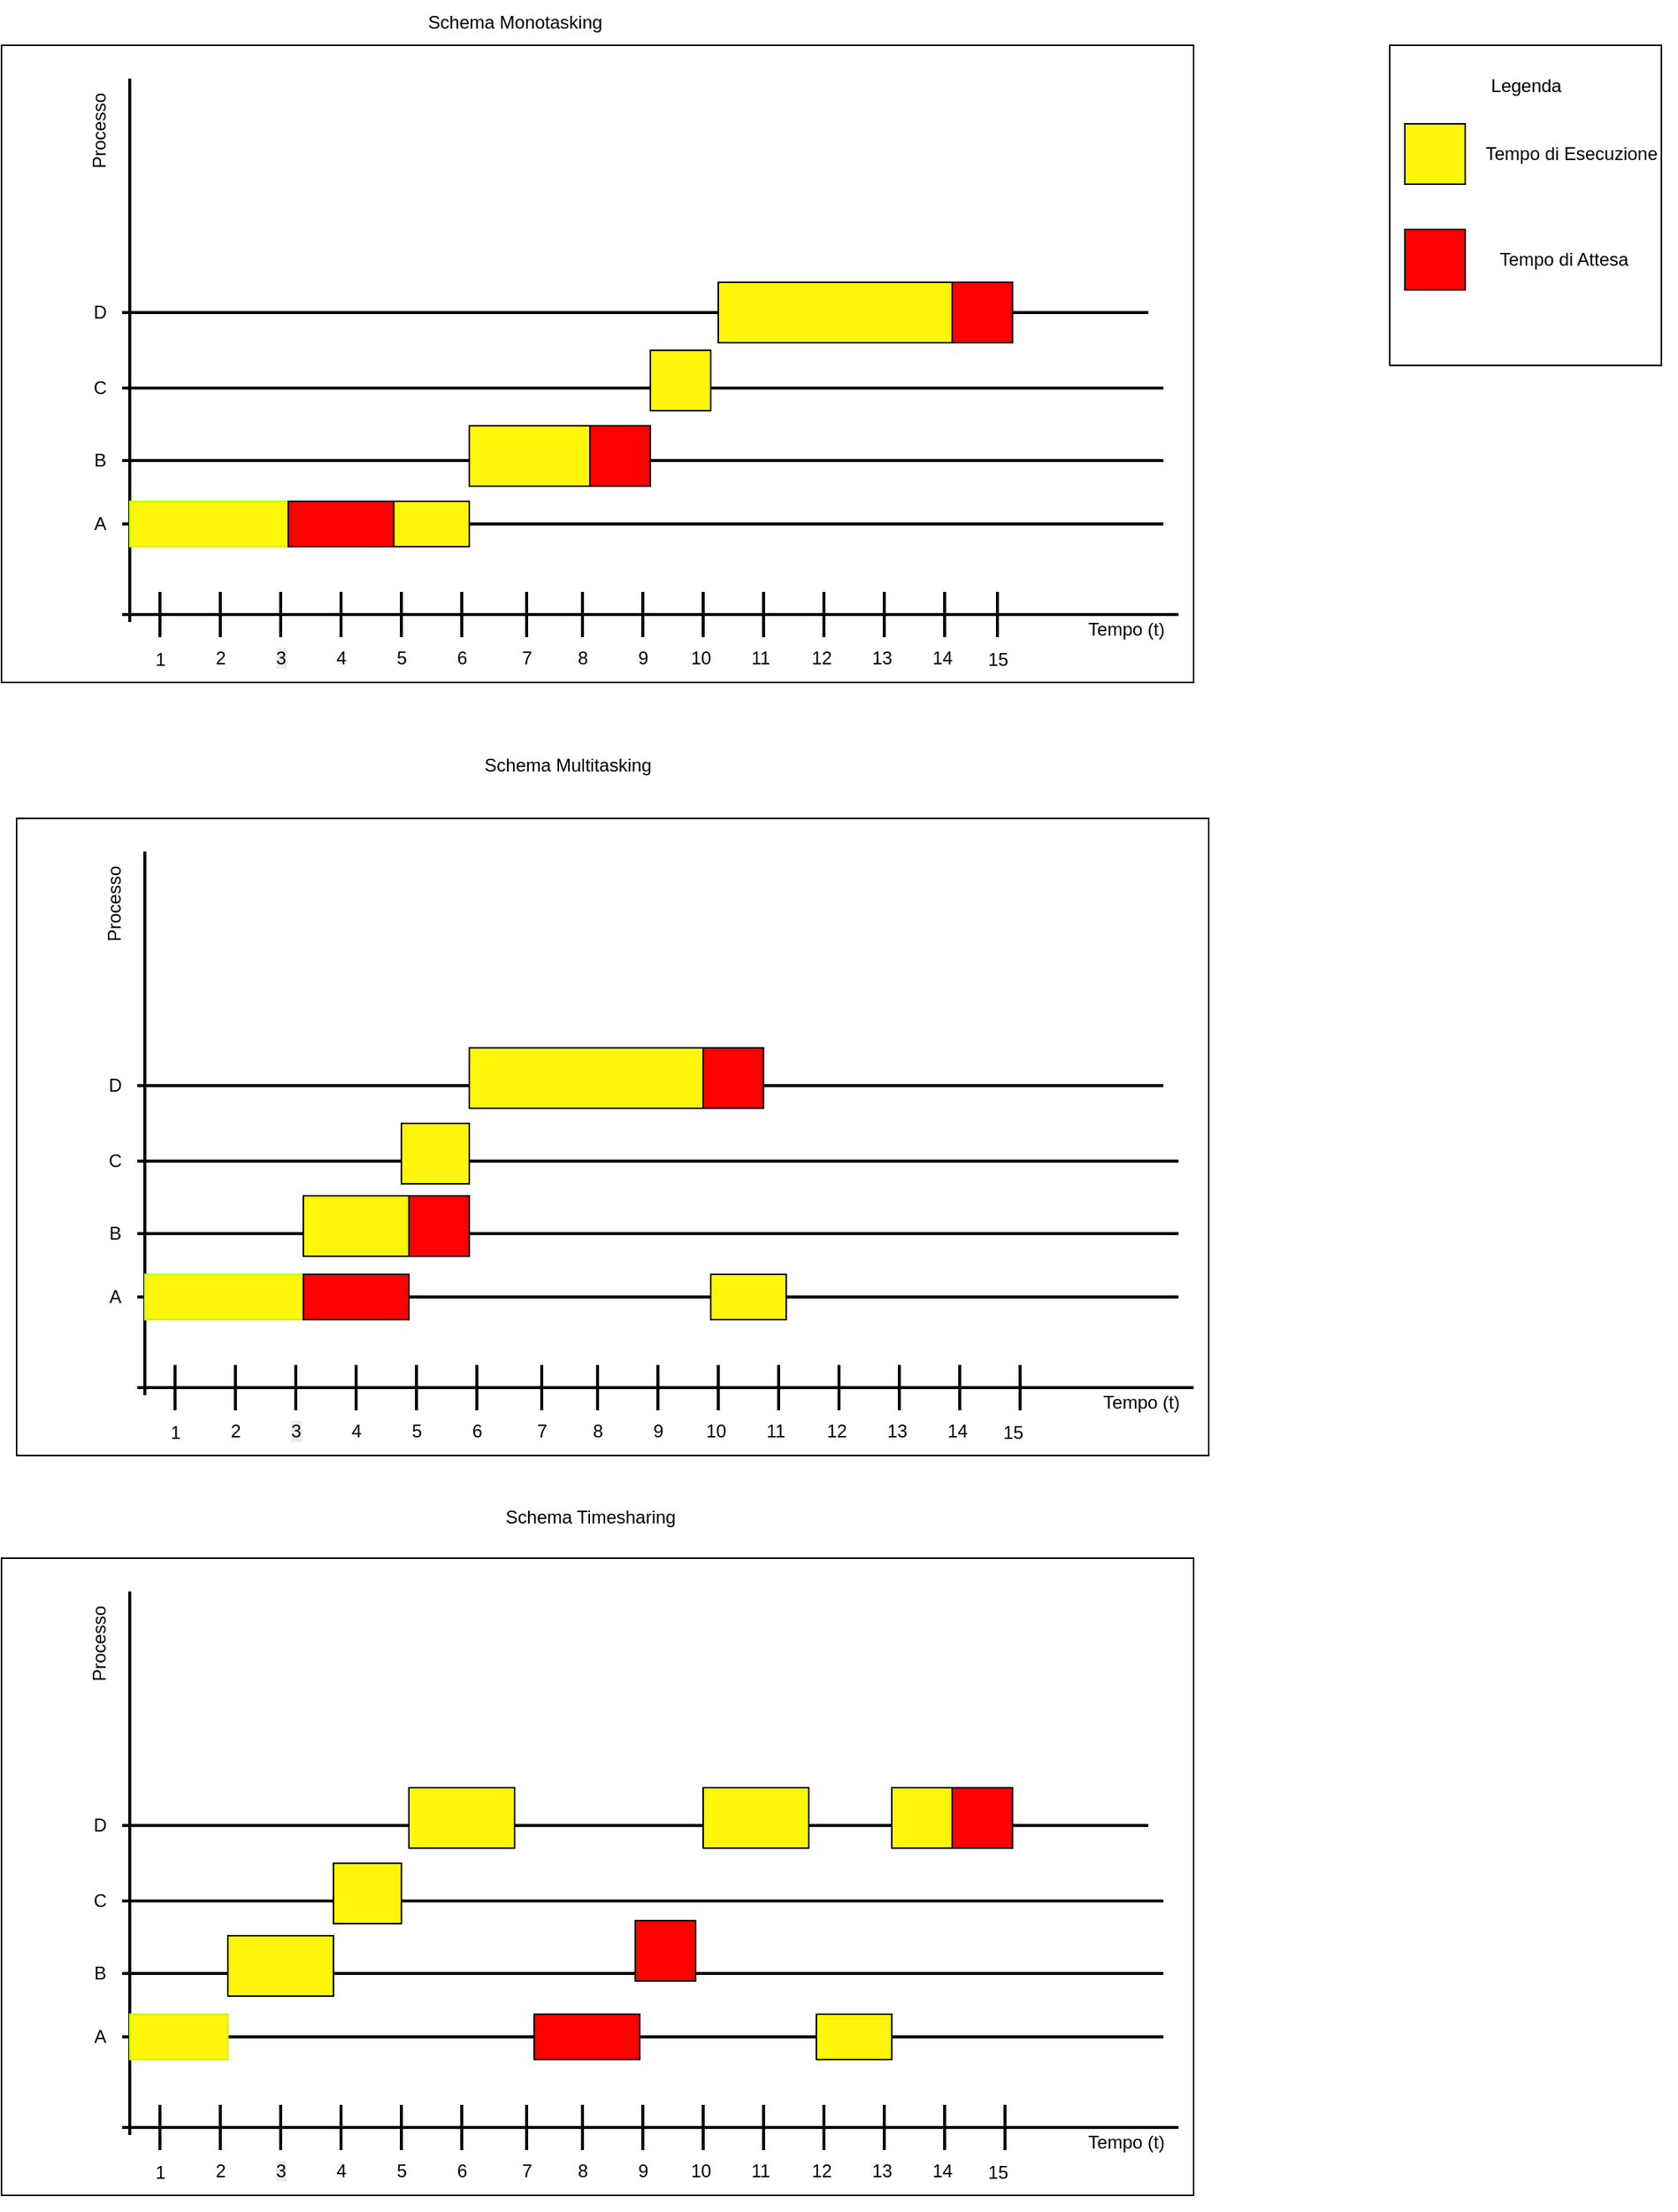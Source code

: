 <mxfile version="26.2.12">
  <diagram name="Pagina-1" id="gnj2IBbLHFrgtZmkrsPE">
    <mxGraphModel dx="3525" dy="4069" grid="1" gridSize="10" guides="1" tooltips="1" connect="1" arrows="1" fold="1" page="1" pageScale="1" pageWidth="827" pageHeight="1169" math="0" shadow="0">
      <root>
        <mxCell id="0" />
        <mxCell id="1" parent="0" />
        <mxCell id="6byXY10DVbZ5gj3JFGft-1" value="" style="rounded=0;whiteSpace=wrap;html=1;" vertex="1" parent="1">
          <mxGeometry x="-2420" y="-3442" width="790" height="422" as="geometry" />
        </mxCell>
        <mxCell id="6byXY10DVbZ5gj3JFGft-2" value="Schema Monotasking" style="text;html=1;align=center;verticalAlign=middle;resizable=0;points=[];autosize=1;strokeColor=none;fillColor=none;" vertex="1" parent="1">
          <mxGeometry x="-2150" y="-3472" width="140" height="30" as="geometry" />
        </mxCell>
        <mxCell id="6byXY10DVbZ5gj3JFGft-6" value="" style="line;strokeWidth=2;html=1;" vertex="1" parent="1">
          <mxGeometry x="-2340" y="-3070" width="700" height="10" as="geometry" />
        </mxCell>
        <mxCell id="6byXY10DVbZ5gj3JFGft-7" value="" style="line;strokeWidth=2;direction=south;html=1;" vertex="1" parent="1">
          <mxGeometry x="-2340" y="-3420" width="10" height="360" as="geometry" />
        </mxCell>
        <mxCell id="6byXY10DVbZ5gj3JFGft-8" value="Processo" style="text;html=1;align=center;verticalAlign=middle;resizable=0;points=[];autosize=1;strokeColor=none;fillColor=none;rotation=-90;" vertex="1" parent="1">
          <mxGeometry x="-2390" y="-3400" width="70" height="30" as="geometry" />
        </mxCell>
        <mxCell id="6byXY10DVbZ5gj3JFGft-9" value="Tempo (t)" style="text;html=1;align=center;verticalAlign=middle;resizable=0;points=[];autosize=1;strokeColor=none;fillColor=none;" vertex="1" parent="1">
          <mxGeometry x="-1710" y="-3070" width="70" height="30" as="geometry" />
        </mxCell>
        <mxCell id="6byXY10DVbZ5gj3JFGft-10" value="A" style="text;html=1;align=center;verticalAlign=middle;resizable=0;points=[];autosize=1;strokeColor=none;fillColor=none;" vertex="1" parent="1">
          <mxGeometry x="-2370" y="-3140" width="30" height="30" as="geometry" />
        </mxCell>
        <mxCell id="6byXY10DVbZ5gj3JFGft-11" value="B" style="text;html=1;align=center;verticalAlign=middle;resizable=0;points=[];autosize=1;strokeColor=none;fillColor=none;" vertex="1" parent="1">
          <mxGeometry x="-2370" y="-3182" width="30" height="30" as="geometry" />
        </mxCell>
        <mxCell id="6byXY10DVbZ5gj3JFGft-13" value="C" style="text;html=1;align=center;verticalAlign=middle;resizable=0;points=[];autosize=1;strokeColor=none;fillColor=none;" vertex="1" parent="1">
          <mxGeometry x="-2370" y="-3230" width="30" height="30" as="geometry" />
        </mxCell>
        <mxCell id="6byXY10DVbZ5gj3JFGft-14" value="D" style="text;html=1;align=center;verticalAlign=middle;resizable=0;points=[];autosize=1;strokeColor=none;fillColor=none;" vertex="1" parent="1">
          <mxGeometry x="-2370" y="-3280" width="30" height="30" as="geometry" />
        </mxCell>
        <mxCell id="6byXY10DVbZ5gj3JFGft-15" value="" style="line;strokeWidth=2;html=1;" vertex="1" parent="1">
          <mxGeometry x="-2340" y="-3130" width="690" height="10" as="geometry" />
        </mxCell>
        <mxCell id="6byXY10DVbZ5gj3JFGft-16" value="" style="line;strokeWidth=2;html=1;" vertex="1" parent="1">
          <mxGeometry x="-2340" y="-3172" width="690" height="10" as="geometry" />
        </mxCell>
        <mxCell id="6byXY10DVbZ5gj3JFGft-17" value="" style="line;strokeWidth=2;html=1;" vertex="1" parent="1">
          <mxGeometry x="-2340" y="-3220" width="690" height="10" as="geometry" />
        </mxCell>
        <mxCell id="6byXY10DVbZ5gj3JFGft-18" value="" style="line;strokeWidth=2;html=1;" vertex="1" parent="1">
          <mxGeometry x="-2340" y="-3270" width="680" height="10" as="geometry" />
        </mxCell>
        <mxCell id="6byXY10DVbZ5gj3JFGft-36" value="" style="line;strokeWidth=2;direction=south;html=1;" vertex="1" parent="1">
          <mxGeometry x="-2320" y="-3080" width="10" height="30" as="geometry" />
        </mxCell>
        <mxCell id="6byXY10DVbZ5gj3JFGft-37" value="" style="line;strokeWidth=2;direction=south;html=1;" vertex="1" parent="1">
          <mxGeometry x="-2280" y="-3080" width="10" height="30" as="geometry" />
        </mxCell>
        <mxCell id="6byXY10DVbZ5gj3JFGft-38" value="" style="line;strokeWidth=2;direction=south;html=1;" vertex="1" parent="1">
          <mxGeometry x="-2240" y="-3080" width="10" height="30" as="geometry" />
        </mxCell>
        <mxCell id="6byXY10DVbZ5gj3JFGft-39" value="" style="line;strokeWidth=2;direction=south;html=1;" vertex="1" parent="1">
          <mxGeometry x="-2200" y="-3080" width="10" height="30" as="geometry" />
        </mxCell>
        <mxCell id="6byXY10DVbZ5gj3JFGft-40" value="" style="line;strokeWidth=2;direction=south;html=1;" vertex="1" parent="1">
          <mxGeometry x="-2160" y="-3080" width="10" height="30" as="geometry" />
        </mxCell>
        <mxCell id="6byXY10DVbZ5gj3JFGft-41" value="" style="line;strokeWidth=2;direction=south;html=1;" vertex="1" parent="1">
          <mxGeometry x="-2120" y="-3080" width="10" height="30" as="geometry" />
        </mxCell>
        <mxCell id="6byXY10DVbZ5gj3JFGft-42" value="" style="line;strokeWidth=2;direction=south;html=1;" vertex="1" parent="1">
          <mxGeometry x="-2077" y="-3080" width="10" height="30" as="geometry" />
        </mxCell>
        <mxCell id="6byXY10DVbZ5gj3JFGft-43" value="" style="line;strokeWidth=2;direction=south;html=1;" vertex="1" parent="1">
          <mxGeometry x="-2040" y="-3080" width="10" height="30" as="geometry" />
        </mxCell>
        <mxCell id="6byXY10DVbZ5gj3JFGft-44" value="" style="line;strokeWidth=2;direction=south;html=1;" vertex="1" parent="1">
          <mxGeometry x="-2000" y="-3080" width="10" height="30" as="geometry" />
        </mxCell>
        <mxCell id="6byXY10DVbZ5gj3JFGft-45" value="" style="line;strokeWidth=2;direction=south;html=1;" vertex="1" parent="1">
          <mxGeometry x="-1960" y="-3080" width="10" height="30" as="geometry" />
        </mxCell>
        <mxCell id="6byXY10DVbZ5gj3JFGft-46" value="" style="line;strokeWidth=2;direction=south;html=1;" vertex="1" parent="1">
          <mxGeometry x="-1920" y="-3080" width="10" height="30" as="geometry" />
        </mxCell>
        <mxCell id="6byXY10DVbZ5gj3JFGft-47" value="" style="line;strokeWidth=2;direction=south;html=1;" vertex="1" parent="1">
          <mxGeometry x="-1880" y="-3080" width="10" height="30" as="geometry" />
        </mxCell>
        <mxCell id="6byXY10DVbZ5gj3JFGft-48" value="" style="line;strokeWidth=2;direction=south;html=1;" vertex="1" parent="1">
          <mxGeometry x="-1840" y="-3080" width="10" height="30" as="geometry" />
        </mxCell>
        <mxCell id="6byXY10DVbZ5gj3JFGft-49" value="" style="line;strokeWidth=2;direction=south;html=1;" vertex="1" parent="1">
          <mxGeometry x="-1800" y="-3080" width="10" height="30" as="geometry" />
        </mxCell>
        <mxCell id="6byXY10DVbZ5gj3JFGft-51" value="1" style="text;html=1;align=center;verticalAlign=middle;resizable=0;points=[];autosize=1;strokeColor=none;fillColor=none;" vertex="1" parent="1">
          <mxGeometry x="-2330" y="-3050" width="30" height="30" as="geometry" />
        </mxCell>
        <mxCell id="6byXY10DVbZ5gj3JFGft-52" value="2" style="text;whiteSpace=wrap;html=1;" vertex="1" parent="1">
          <mxGeometry x="-2280" y="-3050" width="20" height="40" as="geometry" />
        </mxCell>
        <mxCell id="6byXY10DVbZ5gj3JFGft-53" value="&lt;span style=&quot;color: rgb(0, 0, 0); font-family: Helvetica; font-size: 12px; font-style: normal; font-variant-ligatures: normal; font-variant-caps: normal; font-weight: 400; letter-spacing: normal; orphans: 2; text-align: center; text-indent: 0px; text-transform: none; widows: 2; word-spacing: 0px; -webkit-text-stroke-width: 0px; white-space: nowrap; background-color: rgb(236, 236, 236); text-decoration-thickness: initial; text-decoration-style: initial; text-decoration-color: initial; float: none; display: inline !important;&quot;&gt;3&lt;/span&gt;" style="text;whiteSpace=wrap;html=1;" vertex="1" parent="1">
          <mxGeometry x="-2240" y="-3050" width="20" height="30" as="geometry" />
        </mxCell>
        <mxCell id="6byXY10DVbZ5gj3JFGft-54" value="4" style="text;whiteSpace=wrap;html=1;" vertex="1" parent="1">
          <mxGeometry x="-2200" y="-3050" width="10" height="40" as="geometry" />
        </mxCell>
        <mxCell id="6byXY10DVbZ5gj3JFGft-55" value="5" style="text;whiteSpace=wrap;html=1;" vertex="1" parent="1">
          <mxGeometry x="-2160" y="-3050" width="20" height="30" as="geometry" />
        </mxCell>
        <mxCell id="6byXY10DVbZ5gj3JFGft-56" value="6" style="text;whiteSpace=wrap;html=1;" vertex="1" parent="1">
          <mxGeometry x="-2120" y="-3050" width="10" height="40" as="geometry" />
        </mxCell>
        <mxCell id="6byXY10DVbZ5gj3JFGft-57" value="7" style="text;whiteSpace=wrap;html=1;" vertex="1" parent="1">
          <mxGeometry x="-2077" y="-3050" width="10" height="40" as="geometry" />
        </mxCell>
        <mxCell id="6byXY10DVbZ5gj3JFGft-58" value="8" style="text;whiteSpace=wrap;html=1;" vertex="1" parent="1">
          <mxGeometry x="-2040" y="-3050" width="10" height="30" as="geometry" />
        </mxCell>
        <mxCell id="6byXY10DVbZ5gj3JFGft-59" value="9" style="text;whiteSpace=wrap;html=1;" vertex="1" parent="1">
          <mxGeometry x="-2000" y="-3050" width="20" height="30" as="geometry" />
        </mxCell>
        <mxCell id="6byXY10DVbZ5gj3JFGft-60" value="10" style="text;whiteSpace=wrap;html=1;" vertex="1" parent="1">
          <mxGeometry x="-1965" y="-3050" width="20" height="30" as="geometry" />
        </mxCell>
        <mxCell id="6byXY10DVbZ5gj3JFGft-61" value="11" style="text;whiteSpace=wrap;html=1;" vertex="1" parent="1">
          <mxGeometry x="-1925" y="-3050" width="20" height="30" as="geometry" />
        </mxCell>
        <mxCell id="6byXY10DVbZ5gj3JFGft-62" value="12" style="text;whiteSpace=wrap;html=1;" vertex="1" parent="1">
          <mxGeometry x="-1885" y="-3050" width="20" height="30" as="geometry" />
        </mxCell>
        <mxCell id="6byXY10DVbZ5gj3JFGft-63" value="14" style="text;whiteSpace=wrap;html=1;" vertex="1" parent="1">
          <mxGeometry x="-1805" y="-3050" width="20" height="30" as="geometry" />
        </mxCell>
        <mxCell id="6byXY10DVbZ5gj3JFGft-64" value="13" style="text;whiteSpace=wrap;html=1;" vertex="1" parent="1">
          <mxGeometry x="-1845" y="-3050" width="20" height="30" as="geometry" />
        </mxCell>
        <mxCell id="6byXY10DVbZ5gj3JFGft-65" value="" style="rounded=0;whiteSpace=wrap;html=1;strokeColor=light-dark(#bbff00, #ededed);fillColor=#FFF60A;" vertex="1" parent="1">
          <mxGeometry x="-2335" y="-3140" width="105" height="30" as="geometry" />
        </mxCell>
        <mxCell id="6byXY10DVbZ5gj3JFGft-66" value="" style="rounded=0;whiteSpace=wrap;html=1;fillColor=light-dark(#ff0000, #ededed);" vertex="1" parent="1">
          <mxGeometry x="-2230" y="-3140" width="70" height="30" as="geometry" />
        </mxCell>
        <mxCell id="6byXY10DVbZ5gj3JFGft-67" value="" style="rounded=0;whiteSpace=wrap;html=1;fillColor=#FFF60A;" vertex="1" parent="1">
          <mxGeometry x="-2160" y="-3140" width="50" height="30" as="geometry" />
        </mxCell>
        <mxCell id="6byXY10DVbZ5gj3JFGft-68" value="" style="rounded=0;whiteSpace=wrap;html=1;fillColor=#FFF60A;" vertex="1" parent="1">
          <mxGeometry x="-2110" y="-3190" width="80" height="40" as="geometry" />
        </mxCell>
        <mxCell id="6byXY10DVbZ5gj3JFGft-69" value="" style="rounded=0;whiteSpace=wrap;html=1;fillColor=#FF0000;" vertex="1" parent="1">
          <mxGeometry x="-2030" y="-3190" width="40" height="40" as="geometry" />
        </mxCell>
        <mxCell id="6byXY10DVbZ5gj3JFGft-70" value="" style="rounded=0;whiteSpace=wrap;html=1;fillColor=#FFF60A;" vertex="1" parent="1">
          <mxGeometry x="-1990" y="-3240" width="40" height="40" as="geometry" />
        </mxCell>
        <mxCell id="6byXY10DVbZ5gj3JFGft-71" value="" style="rounded=0;whiteSpace=wrap;html=1;fillColor=#FFF60A;" vertex="1" parent="1">
          <mxGeometry x="-1945" y="-3285" width="155" height="40" as="geometry" />
        </mxCell>
        <mxCell id="6byXY10DVbZ5gj3JFGft-73" value="" style="line;strokeWidth=2;direction=south;html=1;" vertex="1" parent="1">
          <mxGeometry x="-1960" y="-3080" width="400" height="30" as="geometry" />
        </mxCell>
        <mxCell id="6byXY10DVbZ5gj3JFGft-74" value="15" style="text;html=1;align=center;verticalAlign=middle;resizable=0;points=[];autosize=1;strokeColor=none;fillColor=none;" vertex="1" parent="1">
          <mxGeometry x="-1780" y="-3050" width="40" height="30" as="geometry" />
        </mxCell>
        <mxCell id="6byXY10DVbZ5gj3JFGft-75" value="" style="rounded=0;whiteSpace=wrap;html=1;fillColor=#FF0000;" vertex="1" parent="1">
          <mxGeometry x="-1790" y="-3285" width="40" height="40" as="geometry" />
        </mxCell>
        <mxCell id="6byXY10DVbZ5gj3JFGft-77" value="" style="rounded=0;whiteSpace=wrap;html=1;" vertex="1" parent="1">
          <mxGeometry x="-2410" y="-2930" width="790" height="422" as="geometry" />
        </mxCell>
        <mxCell id="6byXY10DVbZ5gj3JFGft-78" value="" style="line;strokeWidth=2;html=1;" vertex="1" parent="1">
          <mxGeometry x="-2330" y="-2558" width="700" height="10" as="geometry" />
        </mxCell>
        <mxCell id="6byXY10DVbZ5gj3JFGft-79" value="" style="line;strokeWidth=2;direction=south;html=1;" vertex="1" parent="1">
          <mxGeometry x="-2330" y="-2908" width="10" height="360" as="geometry" />
        </mxCell>
        <mxCell id="6byXY10DVbZ5gj3JFGft-80" value="Processo" style="text;html=1;align=center;verticalAlign=middle;resizable=0;points=[];autosize=1;strokeColor=none;fillColor=none;rotation=-90;" vertex="1" parent="1">
          <mxGeometry x="-2380" y="-2888" width="70" height="30" as="geometry" />
        </mxCell>
        <mxCell id="6byXY10DVbZ5gj3JFGft-81" value="Tempo (t)" style="text;html=1;align=center;verticalAlign=middle;resizable=0;points=[];autosize=1;strokeColor=none;fillColor=none;" vertex="1" parent="1">
          <mxGeometry x="-1700" y="-2558" width="70" height="30" as="geometry" />
        </mxCell>
        <mxCell id="6byXY10DVbZ5gj3JFGft-82" value="A" style="text;html=1;align=center;verticalAlign=middle;resizable=0;points=[];autosize=1;strokeColor=none;fillColor=none;" vertex="1" parent="1">
          <mxGeometry x="-2360" y="-2628" width="30" height="30" as="geometry" />
        </mxCell>
        <mxCell id="6byXY10DVbZ5gj3JFGft-83" value="B" style="text;html=1;align=center;verticalAlign=middle;resizable=0;points=[];autosize=1;strokeColor=none;fillColor=none;" vertex="1" parent="1">
          <mxGeometry x="-2360" y="-2670" width="30" height="30" as="geometry" />
        </mxCell>
        <mxCell id="6byXY10DVbZ5gj3JFGft-84" value="C" style="text;html=1;align=center;verticalAlign=middle;resizable=0;points=[];autosize=1;strokeColor=none;fillColor=none;" vertex="1" parent="1">
          <mxGeometry x="-2360" y="-2718" width="30" height="30" as="geometry" />
        </mxCell>
        <mxCell id="6byXY10DVbZ5gj3JFGft-85" value="D" style="text;html=1;align=center;verticalAlign=middle;resizable=0;points=[];autosize=1;strokeColor=none;fillColor=none;" vertex="1" parent="1">
          <mxGeometry x="-2360" y="-2768" width="30" height="30" as="geometry" />
        </mxCell>
        <mxCell id="6byXY10DVbZ5gj3JFGft-86" value="" style="line;strokeWidth=2;html=1;" vertex="1" parent="1">
          <mxGeometry x="-2330" y="-2618" width="690" height="10" as="geometry" />
        </mxCell>
        <mxCell id="6byXY10DVbZ5gj3JFGft-87" value="" style="line;strokeWidth=2;html=1;" vertex="1" parent="1">
          <mxGeometry x="-2330" y="-2660" width="690" height="10" as="geometry" />
        </mxCell>
        <mxCell id="6byXY10DVbZ5gj3JFGft-88" value="" style="line;strokeWidth=2;html=1;" vertex="1" parent="1">
          <mxGeometry x="-2330" y="-2708" width="690" height="10" as="geometry" />
        </mxCell>
        <mxCell id="6byXY10DVbZ5gj3JFGft-89" value="" style="line;strokeWidth=2;html=1;" vertex="1" parent="1">
          <mxGeometry x="-2330" y="-2758" width="680" height="10" as="geometry" />
        </mxCell>
        <mxCell id="6byXY10DVbZ5gj3JFGft-90" value="" style="line;strokeWidth=2;direction=south;html=1;" vertex="1" parent="1">
          <mxGeometry x="-2310" y="-2568" width="10" height="30" as="geometry" />
        </mxCell>
        <mxCell id="6byXY10DVbZ5gj3JFGft-91" value="" style="line;strokeWidth=2;direction=south;html=1;" vertex="1" parent="1">
          <mxGeometry x="-2270" y="-2568" width="10" height="30" as="geometry" />
        </mxCell>
        <mxCell id="6byXY10DVbZ5gj3JFGft-92" value="" style="line;strokeWidth=2;direction=south;html=1;" vertex="1" parent="1">
          <mxGeometry x="-2230" y="-2568" width="10" height="30" as="geometry" />
        </mxCell>
        <mxCell id="6byXY10DVbZ5gj3JFGft-93" value="" style="line;strokeWidth=2;direction=south;html=1;" vertex="1" parent="1">
          <mxGeometry x="-2190" y="-2568" width="10" height="30" as="geometry" />
        </mxCell>
        <mxCell id="6byXY10DVbZ5gj3JFGft-94" value="" style="line;strokeWidth=2;direction=south;html=1;" vertex="1" parent="1">
          <mxGeometry x="-2150" y="-2568" width="10" height="30" as="geometry" />
        </mxCell>
        <mxCell id="6byXY10DVbZ5gj3JFGft-95" value="" style="line;strokeWidth=2;direction=south;html=1;" vertex="1" parent="1">
          <mxGeometry x="-2110" y="-2568" width="10" height="30" as="geometry" />
        </mxCell>
        <mxCell id="6byXY10DVbZ5gj3JFGft-96" value="" style="line;strokeWidth=2;direction=south;html=1;" vertex="1" parent="1">
          <mxGeometry x="-2067" y="-2568" width="10" height="30" as="geometry" />
        </mxCell>
        <mxCell id="6byXY10DVbZ5gj3JFGft-97" value="" style="line;strokeWidth=2;direction=south;html=1;" vertex="1" parent="1">
          <mxGeometry x="-2030" y="-2568" width="10" height="30" as="geometry" />
        </mxCell>
        <mxCell id="6byXY10DVbZ5gj3JFGft-98" value="" style="line;strokeWidth=2;direction=south;html=1;" vertex="1" parent="1">
          <mxGeometry x="-1990" y="-2568" width="10" height="30" as="geometry" />
        </mxCell>
        <mxCell id="6byXY10DVbZ5gj3JFGft-99" value="" style="line;strokeWidth=2;direction=south;html=1;" vertex="1" parent="1">
          <mxGeometry x="-1950" y="-2568" width="10" height="30" as="geometry" />
        </mxCell>
        <mxCell id="6byXY10DVbZ5gj3JFGft-100" value="" style="line;strokeWidth=2;direction=south;html=1;" vertex="1" parent="1">
          <mxGeometry x="-1910" y="-2568" width="10" height="30" as="geometry" />
        </mxCell>
        <mxCell id="6byXY10DVbZ5gj3JFGft-101" value="" style="line;strokeWidth=2;direction=south;html=1;" vertex="1" parent="1">
          <mxGeometry x="-1870" y="-2568" width="10" height="30" as="geometry" />
        </mxCell>
        <mxCell id="6byXY10DVbZ5gj3JFGft-102" value="" style="line;strokeWidth=2;direction=south;html=1;" vertex="1" parent="1">
          <mxGeometry x="-1830" y="-2568" width="10" height="30" as="geometry" />
        </mxCell>
        <mxCell id="6byXY10DVbZ5gj3JFGft-103" value="" style="line;strokeWidth=2;direction=south;html=1;" vertex="1" parent="1">
          <mxGeometry x="-1790" y="-2568" width="10" height="30" as="geometry" />
        </mxCell>
        <mxCell id="6byXY10DVbZ5gj3JFGft-104" value="1" style="text;html=1;align=center;verticalAlign=middle;resizable=0;points=[];autosize=1;strokeColor=none;fillColor=none;" vertex="1" parent="1">
          <mxGeometry x="-2320" y="-2538" width="30" height="30" as="geometry" />
        </mxCell>
        <mxCell id="6byXY10DVbZ5gj3JFGft-105" value="2" style="text;whiteSpace=wrap;html=1;" vertex="1" parent="1">
          <mxGeometry x="-2270" y="-2538" width="20" height="40" as="geometry" />
        </mxCell>
        <mxCell id="6byXY10DVbZ5gj3JFGft-106" value="&lt;span style=&quot;color: rgb(0, 0, 0); font-family: Helvetica; font-size: 12px; font-style: normal; font-variant-ligatures: normal; font-variant-caps: normal; font-weight: 400; letter-spacing: normal; orphans: 2; text-align: center; text-indent: 0px; text-transform: none; widows: 2; word-spacing: 0px; -webkit-text-stroke-width: 0px; white-space: nowrap; background-color: rgb(236, 236, 236); text-decoration-thickness: initial; text-decoration-style: initial; text-decoration-color: initial; float: none; display: inline !important;&quot;&gt;3&lt;/span&gt;" style="text;whiteSpace=wrap;html=1;" vertex="1" parent="1">
          <mxGeometry x="-2230" y="-2538" width="20" height="30" as="geometry" />
        </mxCell>
        <mxCell id="6byXY10DVbZ5gj3JFGft-107" value="4" style="text;whiteSpace=wrap;html=1;" vertex="1" parent="1">
          <mxGeometry x="-2190" y="-2538" width="10" height="40" as="geometry" />
        </mxCell>
        <mxCell id="6byXY10DVbZ5gj3JFGft-108" value="5" style="text;whiteSpace=wrap;html=1;" vertex="1" parent="1">
          <mxGeometry x="-2150" y="-2538" width="20" height="30" as="geometry" />
        </mxCell>
        <mxCell id="6byXY10DVbZ5gj3JFGft-109" value="6" style="text;whiteSpace=wrap;html=1;" vertex="1" parent="1">
          <mxGeometry x="-2110" y="-2538" width="10" height="40" as="geometry" />
        </mxCell>
        <mxCell id="6byXY10DVbZ5gj3JFGft-110" value="7" style="text;whiteSpace=wrap;html=1;" vertex="1" parent="1">
          <mxGeometry x="-2067" y="-2538" width="10" height="40" as="geometry" />
        </mxCell>
        <mxCell id="6byXY10DVbZ5gj3JFGft-111" value="8" style="text;whiteSpace=wrap;html=1;" vertex="1" parent="1">
          <mxGeometry x="-2030" y="-2538" width="10" height="30" as="geometry" />
        </mxCell>
        <mxCell id="6byXY10DVbZ5gj3JFGft-112" value="9" style="text;whiteSpace=wrap;html=1;" vertex="1" parent="1">
          <mxGeometry x="-1990" y="-2538" width="20" height="30" as="geometry" />
        </mxCell>
        <mxCell id="6byXY10DVbZ5gj3JFGft-113" value="10" style="text;whiteSpace=wrap;html=1;" vertex="1" parent="1">
          <mxGeometry x="-1955" y="-2538" width="20" height="30" as="geometry" />
        </mxCell>
        <mxCell id="6byXY10DVbZ5gj3JFGft-114" value="11" style="text;whiteSpace=wrap;html=1;" vertex="1" parent="1">
          <mxGeometry x="-1915" y="-2538" width="20" height="30" as="geometry" />
        </mxCell>
        <mxCell id="6byXY10DVbZ5gj3JFGft-115" value="12" style="text;whiteSpace=wrap;html=1;" vertex="1" parent="1">
          <mxGeometry x="-1875" y="-2538" width="20" height="30" as="geometry" />
        </mxCell>
        <mxCell id="6byXY10DVbZ5gj3JFGft-116" value="14" style="text;whiteSpace=wrap;html=1;" vertex="1" parent="1">
          <mxGeometry x="-1795" y="-2538" width="20" height="30" as="geometry" />
        </mxCell>
        <mxCell id="6byXY10DVbZ5gj3JFGft-117" value="13" style="text;whiteSpace=wrap;html=1;" vertex="1" parent="1">
          <mxGeometry x="-1835" y="-2538" width="20" height="30" as="geometry" />
        </mxCell>
        <mxCell id="6byXY10DVbZ5gj3JFGft-118" value="" style="rounded=0;whiteSpace=wrap;html=1;strokeColor=light-dark(#bbff00, #ededed);fillColor=#FFF60A;" vertex="1" parent="1">
          <mxGeometry x="-2325" y="-2628" width="105" height="30" as="geometry" />
        </mxCell>
        <mxCell id="6byXY10DVbZ5gj3JFGft-119" value="" style="rounded=0;whiteSpace=wrap;html=1;fillColor=light-dark(#ff0000, #ededed);" vertex="1" parent="1">
          <mxGeometry x="-2220" y="-2628" width="70" height="30" as="geometry" />
        </mxCell>
        <mxCell id="6byXY10DVbZ5gj3JFGft-120" value="" style="rounded=0;whiteSpace=wrap;html=1;fillColor=#FFF60A;" vertex="1" parent="1">
          <mxGeometry x="-1950" y="-2628" width="50" height="30" as="geometry" />
        </mxCell>
        <mxCell id="6byXY10DVbZ5gj3JFGft-121" value="" style="rounded=0;whiteSpace=wrap;html=1;fillColor=#FFF60A;" vertex="1" parent="1">
          <mxGeometry x="-2220" y="-2680" width="70" height="40" as="geometry" />
        </mxCell>
        <mxCell id="6byXY10DVbZ5gj3JFGft-122" value="" style="rounded=0;whiteSpace=wrap;html=1;fillColor=#FF0000;" vertex="1" parent="1">
          <mxGeometry x="-2150" y="-2680" width="40" height="40" as="geometry" />
        </mxCell>
        <mxCell id="6byXY10DVbZ5gj3JFGft-123" value="" style="rounded=0;whiteSpace=wrap;html=1;fillColor=#FFF60A;" vertex="1" parent="1">
          <mxGeometry x="-2155" y="-2728" width="45" height="40" as="geometry" />
        </mxCell>
        <mxCell id="6byXY10DVbZ5gj3JFGft-124" value="" style="rounded=0;whiteSpace=wrap;html=1;fillColor=#FFF60A;" vertex="1" parent="1">
          <mxGeometry x="-2110" y="-2778" width="155" height="40" as="geometry" />
        </mxCell>
        <mxCell id="6byXY10DVbZ5gj3JFGft-125" value="15" style="text;html=1;align=center;verticalAlign=middle;resizable=0;points=[];autosize=1;strokeColor=none;fillColor=none;" vertex="1" parent="1">
          <mxGeometry x="-1770" y="-2538" width="40" height="30" as="geometry" />
        </mxCell>
        <mxCell id="6byXY10DVbZ5gj3JFGft-126" value="" style="rounded=0;whiteSpace=wrap;html=1;fillColor=#FF0000;" vertex="1" parent="1">
          <mxGeometry x="-1955" y="-2778" width="40" height="40" as="geometry" />
        </mxCell>
        <mxCell id="6byXY10DVbZ5gj3JFGft-127" value="" style="line;strokeWidth=2;direction=south;html=1;" vertex="1" parent="1">
          <mxGeometry x="-1750" y="-2568" width="10" height="30" as="geometry" />
        </mxCell>
        <mxCell id="6byXY10DVbZ5gj3JFGft-128" value="Schema Multitasking" style="text;html=1;align=center;verticalAlign=middle;resizable=0;points=[];autosize=1;strokeColor=none;fillColor=none;" vertex="1" parent="1">
          <mxGeometry x="-2110" y="-2980" width="130" height="30" as="geometry" />
        </mxCell>
        <mxCell id="6byXY10DVbZ5gj3JFGft-129" value="" style="rounded=0;whiteSpace=wrap;html=1;" vertex="1" parent="1">
          <mxGeometry x="-2420" y="-2440" width="790" height="422" as="geometry" />
        </mxCell>
        <mxCell id="6byXY10DVbZ5gj3JFGft-130" value="" style="line;strokeWidth=2;html=1;" vertex="1" parent="1">
          <mxGeometry x="-2340" y="-2068" width="700" height="10" as="geometry" />
        </mxCell>
        <mxCell id="6byXY10DVbZ5gj3JFGft-131" value="" style="line;strokeWidth=2;direction=south;html=1;" vertex="1" parent="1">
          <mxGeometry x="-2340" y="-2418" width="10" height="360" as="geometry" />
        </mxCell>
        <mxCell id="6byXY10DVbZ5gj3JFGft-132" value="Processo" style="text;html=1;align=center;verticalAlign=middle;resizable=0;points=[];autosize=1;strokeColor=none;fillColor=none;rotation=-90;" vertex="1" parent="1">
          <mxGeometry x="-2390" y="-2398" width="70" height="30" as="geometry" />
        </mxCell>
        <mxCell id="6byXY10DVbZ5gj3JFGft-133" value="Tempo (t)" style="text;html=1;align=center;verticalAlign=middle;resizable=0;points=[];autosize=1;strokeColor=none;fillColor=none;" vertex="1" parent="1">
          <mxGeometry x="-1710" y="-2068" width="70" height="30" as="geometry" />
        </mxCell>
        <mxCell id="6byXY10DVbZ5gj3JFGft-134" value="A" style="text;html=1;align=center;verticalAlign=middle;resizable=0;points=[];autosize=1;strokeColor=none;fillColor=none;" vertex="1" parent="1">
          <mxGeometry x="-2370" y="-2138" width="30" height="30" as="geometry" />
        </mxCell>
        <mxCell id="6byXY10DVbZ5gj3JFGft-135" value="B" style="text;html=1;align=center;verticalAlign=middle;resizable=0;points=[];autosize=1;strokeColor=none;fillColor=none;" vertex="1" parent="1">
          <mxGeometry x="-2370" y="-2180" width="30" height="30" as="geometry" />
        </mxCell>
        <mxCell id="6byXY10DVbZ5gj3JFGft-136" value="C" style="text;html=1;align=center;verticalAlign=middle;resizable=0;points=[];autosize=1;strokeColor=none;fillColor=none;" vertex="1" parent="1">
          <mxGeometry x="-2370" y="-2228" width="30" height="30" as="geometry" />
        </mxCell>
        <mxCell id="6byXY10DVbZ5gj3JFGft-137" value="D" style="text;html=1;align=center;verticalAlign=middle;resizable=0;points=[];autosize=1;strokeColor=none;fillColor=none;" vertex="1" parent="1">
          <mxGeometry x="-2370" y="-2278" width="30" height="30" as="geometry" />
        </mxCell>
        <mxCell id="6byXY10DVbZ5gj3JFGft-138" value="" style="line;strokeWidth=2;html=1;" vertex="1" parent="1">
          <mxGeometry x="-2340" y="-2128" width="690" height="10" as="geometry" />
        </mxCell>
        <mxCell id="6byXY10DVbZ5gj3JFGft-139" value="" style="line;strokeWidth=2;html=1;" vertex="1" parent="1">
          <mxGeometry x="-2340" y="-2170" width="690" height="10" as="geometry" />
        </mxCell>
        <mxCell id="6byXY10DVbZ5gj3JFGft-140" value="" style="line;strokeWidth=2;html=1;" vertex="1" parent="1">
          <mxGeometry x="-2340" y="-2218" width="690" height="10" as="geometry" />
        </mxCell>
        <mxCell id="6byXY10DVbZ5gj3JFGft-141" value="" style="line;strokeWidth=2;html=1;" vertex="1" parent="1">
          <mxGeometry x="-2340" y="-2268" width="680" height="10" as="geometry" />
        </mxCell>
        <mxCell id="6byXY10DVbZ5gj3JFGft-142" value="" style="line;strokeWidth=2;direction=south;html=1;" vertex="1" parent="1">
          <mxGeometry x="-2320" y="-2078" width="10" height="30" as="geometry" />
        </mxCell>
        <mxCell id="6byXY10DVbZ5gj3JFGft-143" value="" style="line;strokeWidth=2;direction=south;html=1;" vertex="1" parent="1">
          <mxGeometry x="-2280" y="-2078" width="10" height="30" as="geometry" />
        </mxCell>
        <mxCell id="6byXY10DVbZ5gj3JFGft-144" value="" style="line;strokeWidth=2;direction=south;html=1;" vertex="1" parent="1">
          <mxGeometry x="-2240" y="-2078" width="10" height="30" as="geometry" />
        </mxCell>
        <mxCell id="6byXY10DVbZ5gj3JFGft-145" value="" style="line;strokeWidth=2;direction=south;html=1;" vertex="1" parent="1">
          <mxGeometry x="-2200" y="-2078" width="10" height="30" as="geometry" />
        </mxCell>
        <mxCell id="6byXY10DVbZ5gj3JFGft-146" value="" style="line;strokeWidth=2;direction=south;html=1;" vertex="1" parent="1">
          <mxGeometry x="-2160" y="-2078" width="10" height="30" as="geometry" />
        </mxCell>
        <mxCell id="6byXY10DVbZ5gj3JFGft-147" value="" style="line;strokeWidth=2;direction=south;html=1;" vertex="1" parent="1">
          <mxGeometry x="-2120" y="-2078" width="10" height="30" as="geometry" />
        </mxCell>
        <mxCell id="6byXY10DVbZ5gj3JFGft-148" value="" style="line;strokeWidth=2;direction=south;html=1;" vertex="1" parent="1">
          <mxGeometry x="-2077" y="-2078" width="10" height="30" as="geometry" />
        </mxCell>
        <mxCell id="6byXY10DVbZ5gj3JFGft-149" value="" style="line;strokeWidth=2;direction=south;html=1;" vertex="1" parent="1">
          <mxGeometry x="-2040" y="-2078" width="10" height="30" as="geometry" />
        </mxCell>
        <mxCell id="6byXY10DVbZ5gj3JFGft-150" value="" style="line;strokeWidth=2;direction=south;html=1;" vertex="1" parent="1">
          <mxGeometry x="-2000" y="-2078" width="10" height="30" as="geometry" />
        </mxCell>
        <mxCell id="6byXY10DVbZ5gj3JFGft-151" value="" style="line;strokeWidth=2;direction=south;html=1;" vertex="1" parent="1">
          <mxGeometry x="-1960" y="-2078" width="10" height="30" as="geometry" />
        </mxCell>
        <mxCell id="6byXY10DVbZ5gj3JFGft-152" value="" style="line;strokeWidth=2;direction=south;html=1;" vertex="1" parent="1">
          <mxGeometry x="-1920" y="-2078" width="10" height="30" as="geometry" />
        </mxCell>
        <mxCell id="6byXY10DVbZ5gj3JFGft-153" value="" style="line;strokeWidth=2;direction=south;html=1;" vertex="1" parent="1">
          <mxGeometry x="-1880" y="-2078" width="10" height="30" as="geometry" />
        </mxCell>
        <mxCell id="6byXY10DVbZ5gj3JFGft-154" value="" style="line;strokeWidth=2;direction=south;html=1;" vertex="1" parent="1">
          <mxGeometry x="-1840" y="-2078" width="10" height="30" as="geometry" />
        </mxCell>
        <mxCell id="6byXY10DVbZ5gj3JFGft-155" value="" style="line;strokeWidth=2;direction=south;html=1;" vertex="1" parent="1">
          <mxGeometry x="-1800" y="-2078" width="10" height="30" as="geometry" />
        </mxCell>
        <mxCell id="6byXY10DVbZ5gj3JFGft-156" value="1" style="text;html=1;align=center;verticalAlign=middle;resizable=0;points=[];autosize=1;strokeColor=none;fillColor=none;" vertex="1" parent="1">
          <mxGeometry x="-2330" y="-2048" width="30" height="30" as="geometry" />
        </mxCell>
        <mxCell id="6byXY10DVbZ5gj3JFGft-157" value="2" style="text;whiteSpace=wrap;html=1;" vertex="1" parent="1">
          <mxGeometry x="-2280" y="-2048" width="20" height="40" as="geometry" />
        </mxCell>
        <mxCell id="6byXY10DVbZ5gj3JFGft-158" value="&lt;span style=&quot;color: rgb(0, 0, 0); font-family: Helvetica; font-size: 12px; font-style: normal; font-variant-ligatures: normal; font-variant-caps: normal; font-weight: 400; letter-spacing: normal; orphans: 2; text-align: center; text-indent: 0px; text-transform: none; widows: 2; word-spacing: 0px; -webkit-text-stroke-width: 0px; white-space: nowrap; background-color: rgb(236, 236, 236); text-decoration-thickness: initial; text-decoration-style: initial; text-decoration-color: initial; float: none; display: inline !important;&quot;&gt;3&lt;/span&gt;" style="text;whiteSpace=wrap;html=1;" vertex="1" parent="1">
          <mxGeometry x="-2240" y="-2048" width="20" height="30" as="geometry" />
        </mxCell>
        <mxCell id="6byXY10DVbZ5gj3JFGft-159" value="4" style="text;whiteSpace=wrap;html=1;" vertex="1" parent="1">
          <mxGeometry x="-2200" y="-2048" width="10" height="40" as="geometry" />
        </mxCell>
        <mxCell id="6byXY10DVbZ5gj3JFGft-160" value="5" style="text;whiteSpace=wrap;html=1;" vertex="1" parent="1">
          <mxGeometry x="-2160" y="-2048" width="20" height="30" as="geometry" />
        </mxCell>
        <mxCell id="6byXY10DVbZ5gj3JFGft-161" value="6" style="text;whiteSpace=wrap;html=1;" vertex="1" parent="1">
          <mxGeometry x="-2120" y="-2048" width="10" height="40" as="geometry" />
        </mxCell>
        <mxCell id="6byXY10DVbZ5gj3JFGft-162" value="7" style="text;whiteSpace=wrap;html=1;" vertex="1" parent="1">
          <mxGeometry x="-2077" y="-2048" width="10" height="40" as="geometry" />
        </mxCell>
        <mxCell id="6byXY10DVbZ5gj3JFGft-163" value="8" style="text;whiteSpace=wrap;html=1;" vertex="1" parent="1">
          <mxGeometry x="-2040" y="-2048" width="10" height="30" as="geometry" />
        </mxCell>
        <mxCell id="6byXY10DVbZ5gj3JFGft-164" value="9" style="text;whiteSpace=wrap;html=1;" vertex="1" parent="1">
          <mxGeometry x="-2000" y="-2048" width="20" height="30" as="geometry" />
        </mxCell>
        <mxCell id="6byXY10DVbZ5gj3JFGft-165" value="10" style="text;whiteSpace=wrap;html=1;" vertex="1" parent="1">
          <mxGeometry x="-1965" y="-2048" width="20" height="30" as="geometry" />
        </mxCell>
        <mxCell id="6byXY10DVbZ5gj3JFGft-166" value="11" style="text;whiteSpace=wrap;html=1;" vertex="1" parent="1">
          <mxGeometry x="-1925" y="-2048" width="20" height="30" as="geometry" />
        </mxCell>
        <mxCell id="6byXY10DVbZ5gj3JFGft-167" value="12" style="text;whiteSpace=wrap;html=1;" vertex="1" parent="1">
          <mxGeometry x="-1885" y="-2048" width="20" height="30" as="geometry" />
        </mxCell>
        <mxCell id="6byXY10DVbZ5gj3JFGft-168" value="14" style="text;whiteSpace=wrap;html=1;" vertex="1" parent="1">
          <mxGeometry x="-1805" y="-2048" width="20" height="30" as="geometry" />
        </mxCell>
        <mxCell id="6byXY10DVbZ5gj3JFGft-169" value="13" style="text;whiteSpace=wrap;html=1;" vertex="1" parent="1">
          <mxGeometry x="-1845" y="-2048" width="20" height="30" as="geometry" />
        </mxCell>
        <mxCell id="6byXY10DVbZ5gj3JFGft-170" value="" style="rounded=0;whiteSpace=wrap;html=1;strokeColor=light-dark(#bbff00, #ededed);fillColor=#FFF60A;" vertex="1" parent="1">
          <mxGeometry x="-2335" y="-2138" width="65" height="30" as="geometry" />
        </mxCell>
        <mxCell id="6byXY10DVbZ5gj3JFGft-171" value="" style="rounded=0;whiteSpace=wrap;html=1;fillColor=light-dark(#ff0000, #ededed);" vertex="1" parent="1">
          <mxGeometry x="-2067" y="-2138" width="70" height="30" as="geometry" />
        </mxCell>
        <mxCell id="6byXY10DVbZ5gj3JFGft-172" value="" style="rounded=0;whiteSpace=wrap;html=1;fillColor=#FFF60A;" vertex="1" parent="1">
          <mxGeometry x="-1880" y="-2138" width="50" height="30" as="geometry" />
        </mxCell>
        <mxCell id="6byXY10DVbZ5gj3JFGft-173" value="" style="rounded=0;whiteSpace=wrap;html=1;fillColor=#FFF60A;" vertex="1" parent="1">
          <mxGeometry x="-2270" y="-2190" width="70" height="40" as="geometry" />
        </mxCell>
        <mxCell id="6byXY10DVbZ5gj3JFGft-174" value="" style="rounded=0;whiteSpace=wrap;html=1;fillColor=#FF0000;" vertex="1" parent="1">
          <mxGeometry x="-2000" y="-2200" width="40" height="40" as="geometry" />
        </mxCell>
        <mxCell id="6byXY10DVbZ5gj3JFGft-175" value="" style="rounded=0;whiteSpace=wrap;html=1;fillColor=#FFF60A;" vertex="1" parent="1">
          <mxGeometry x="-2200" y="-2238" width="45" height="40" as="geometry" />
        </mxCell>
        <mxCell id="6byXY10DVbZ5gj3JFGft-176" value="" style="rounded=0;whiteSpace=wrap;html=1;fillColor=#FFF60A;" vertex="1" parent="1">
          <mxGeometry x="-2150" y="-2288" width="70" height="40" as="geometry" />
        </mxCell>
        <mxCell id="6byXY10DVbZ5gj3JFGft-177" value="15" style="text;html=1;align=center;verticalAlign=middle;resizable=0;points=[];autosize=1;strokeColor=none;fillColor=none;" vertex="1" parent="1">
          <mxGeometry x="-1780" y="-2048" width="40" height="30" as="geometry" />
        </mxCell>
        <mxCell id="6byXY10DVbZ5gj3JFGft-178" value="" style="rounded=0;whiteSpace=wrap;html=1;fillColor=#FFF60A;" vertex="1" parent="1">
          <mxGeometry x="-1830" y="-2288" width="40" height="40" as="geometry" />
        </mxCell>
        <mxCell id="6byXY10DVbZ5gj3JFGft-179" value="" style="line;strokeWidth=2;direction=south;html=1;" vertex="1" parent="1">
          <mxGeometry x="-1760" y="-2078" width="10" height="30" as="geometry" />
        </mxCell>
        <mxCell id="6byXY10DVbZ5gj3JFGft-182" value="" style="rounded=0;whiteSpace=wrap;html=1;fillColor=#FFF60A;" vertex="1" parent="1">
          <mxGeometry x="-1955" y="-2288" width="70" height="40" as="geometry" />
        </mxCell>
        <mxCell id="6byXY10DVbZ5gj3JFGft-184" value="" style="rounded=0;whiteSpace=wrap;html=1;fillColor=#FF0000;" vertex="1" parent="1">
          <mxGeometry x="-1790" y="-2288" width="40" height="40" as="geometry" />
        </mxCell>
        <mxCell id="6byXY10DVbZ5gj3JFGft-185" value="Schema Timesharing" style="text;html=1;align=center;verticalAlign=middle;resizable=0;points=[];autosize=1;strokeColor=none;fillColor=none;" vertex="1" parent="1">
          <mxGeometry x="-2100" y="-2482" width="140" height="30" as="geometry" />
        </mxCell>
        <mxCell id="6byXY10DVbZ5gj3JFGft-187" value="" style="rounded=0;whiteSpace=wrap;html=1;" vertex="1" parent="1">
          <mxGeometry x="-1500" y="-3442" width="180" height="212" as="geometry" />
        </mxCell>
        <mxCell id="6byXY10DVbZ5gj3JFGft-188" value="" style="rounded=0;whiteSpace=wrap;html=1;fillColor=#FF0000;" vertex="1" parent="1">
          <mxGeometry x="-1490" y="-3320" width="40" height="40" as="geometry" />
        </mxCell>
        <mxCell id="6byXY10DVbZ5gj3JFGft-189" value="" style="rounded=0;whiteSpace=wrap;html=1;fillColor=#FFF60A;" vertex="1" parent="1">
          <mxGeometry x="-1490" y="-3390" width="40" height="40" as="geometry" />
        </mxCell>
        <mxCell id="6byXY10DVbZ5gj3JFGft-190" value="Legenda" style="text;html=1;align=center;verticalAlign=middle;resizable=0;points=[];autosize=1;strokeColor=none;fillColor=none;" vertex="1" parent="1">
          <mxGeometry x="-1445" y="-3430" width="70" height="30" as="geometry" />
        </mxCell>
        <mxCell id="6byXY10DVbZ5gj3JFGft-191" value="Tempo di Esecuzione" style="text;html=1;align=center;verticalAlign=middle;resizable=0;points=[];autosize=1;strokeColor=none;fillColor=none;" vertex="1" parent="1">
          <mxGeometry x="-1450" y="-3385" width="140" height="30" as="geometry" />
        </mxCell>
        <mxCell id="6byXY10DVbZ5gj3JFGft-192" value="Tempo di Attesa" style="text;html=1;align=center;verticalAlign=middle;resizable=0;points=[];autosize=1;strokeColor=none;fillColor=none;" vertex="1" parent="1">
          <mxGeometry x="-1440" y="-3315" width="110" height="30" as="geometry" />
        </mxCell>
      </root>
    </mxGraphModel>
  </diagram>
</mxfile>
